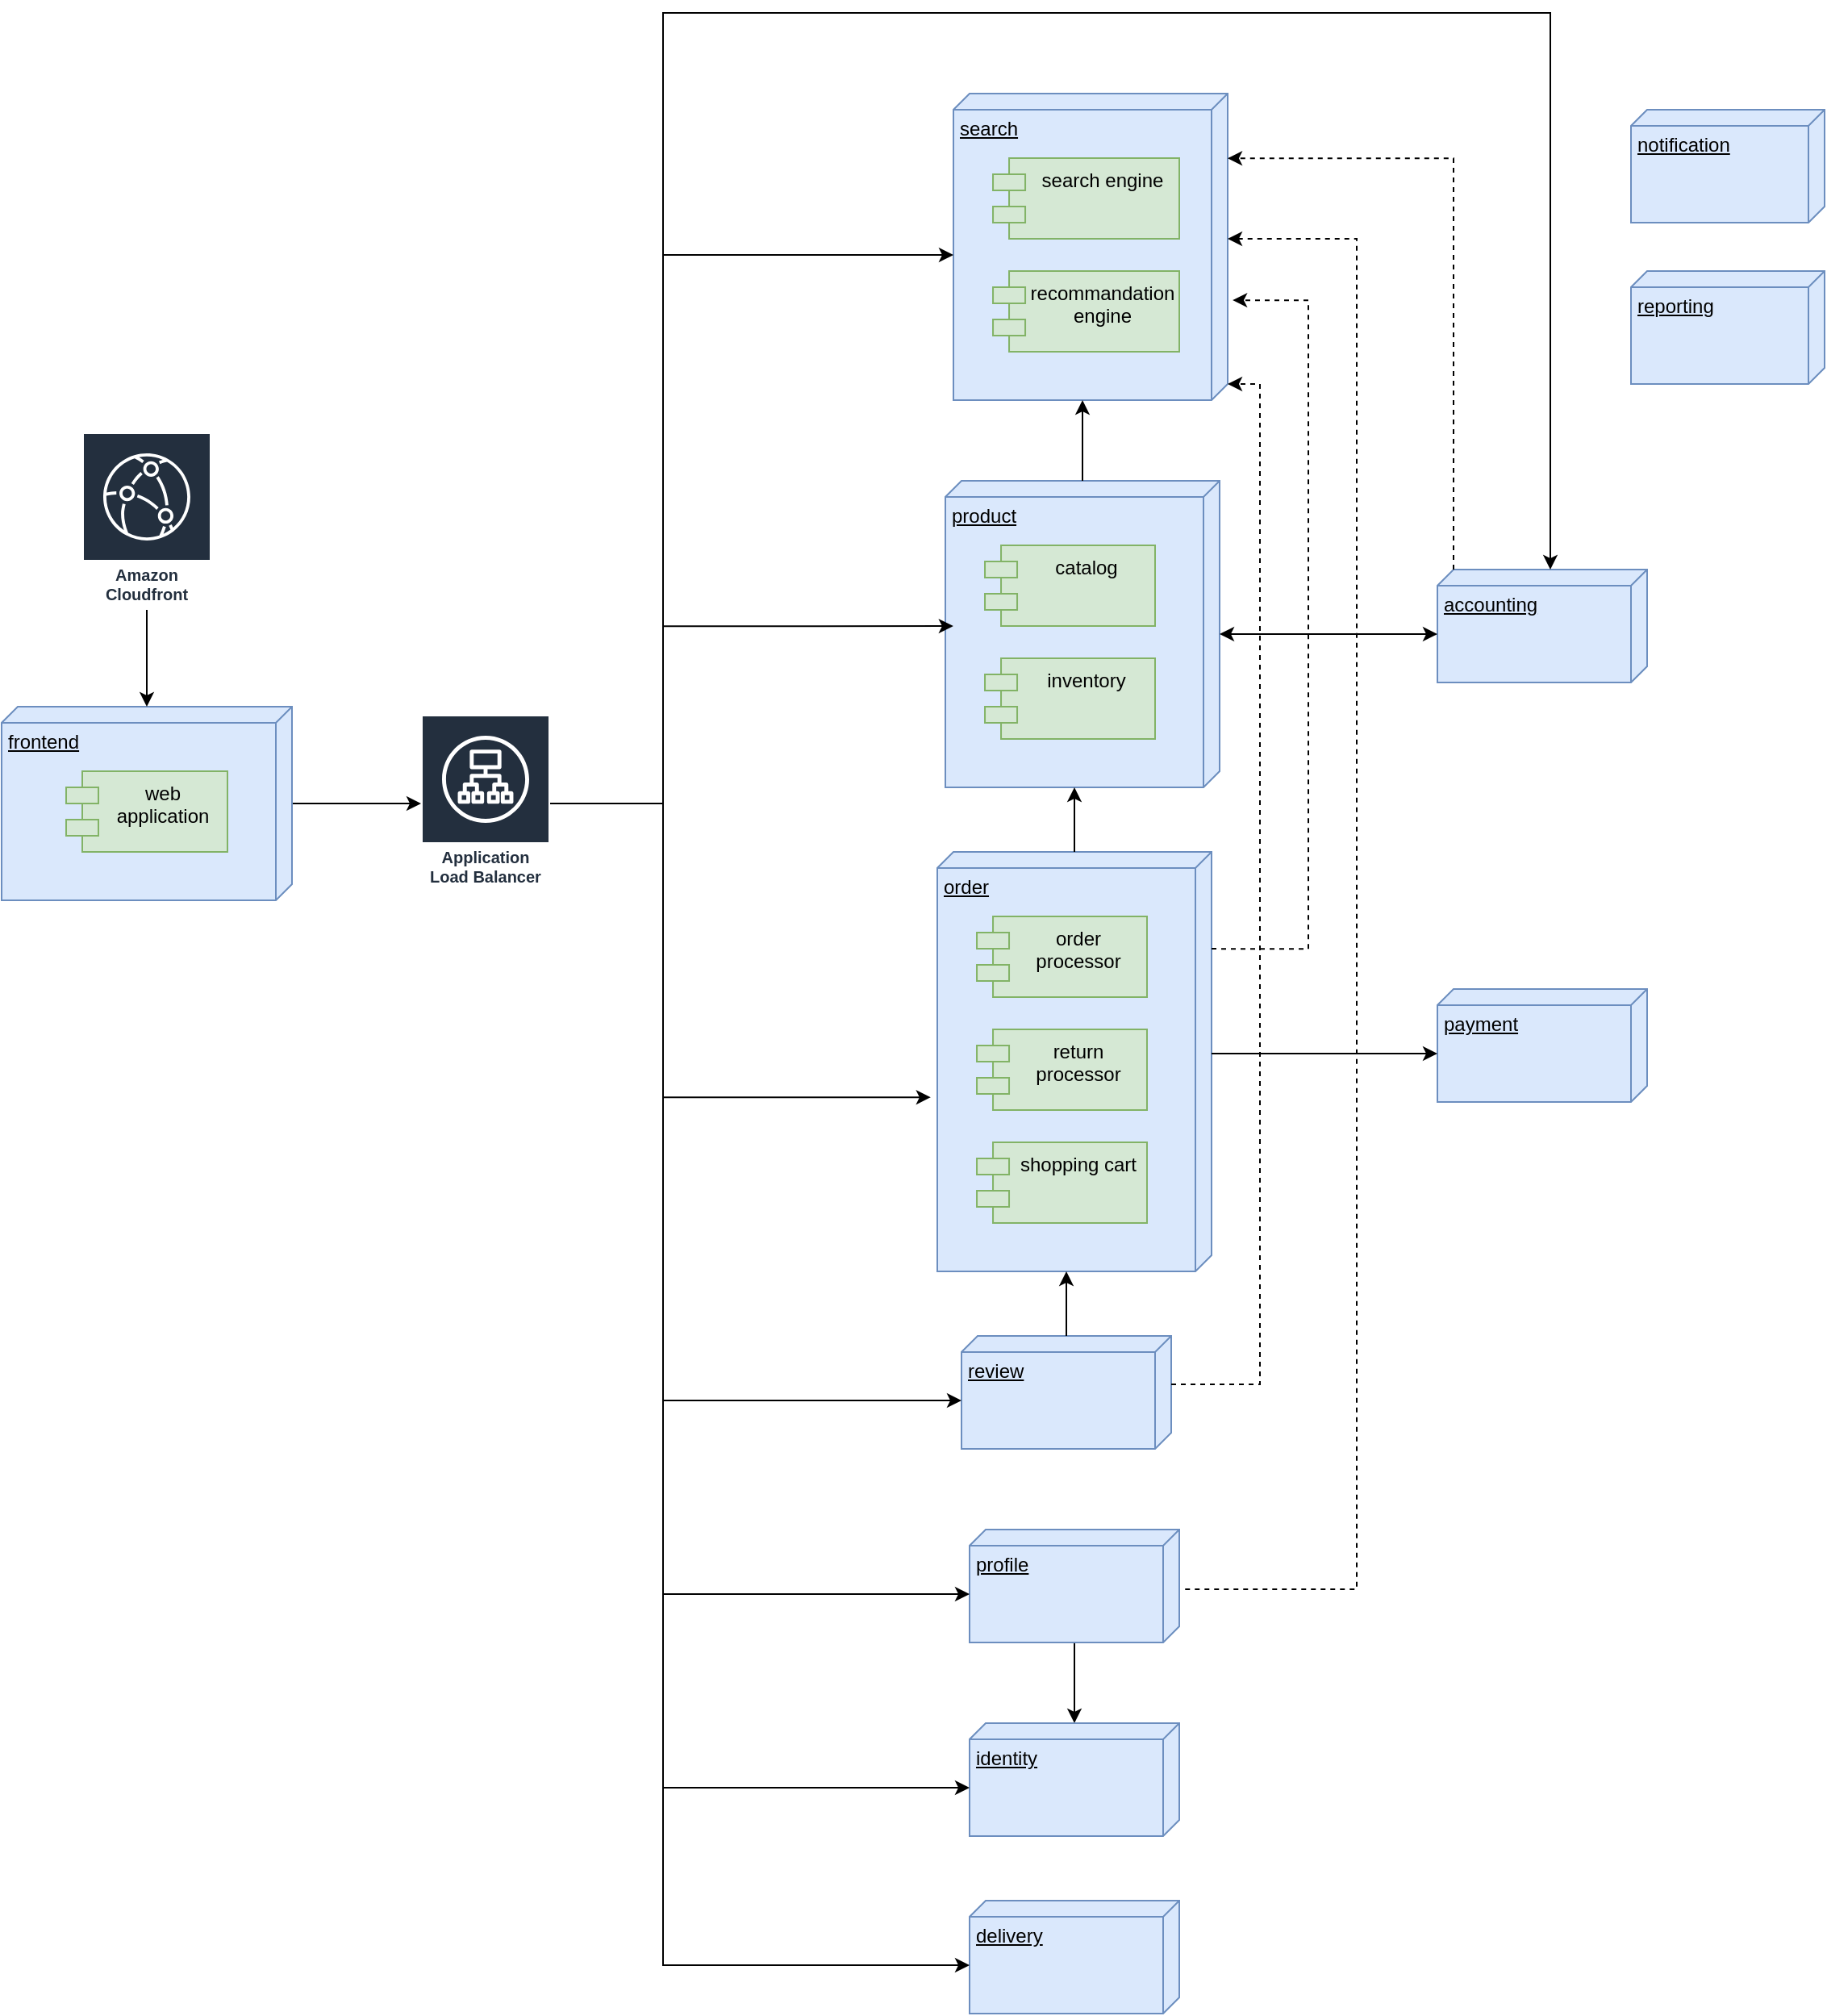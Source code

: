 <mxfile version="24.0.7" type="github">
  <diagram name="Page-1" id="W-foaCdrFvxLO5kR-0uf">
    <mxGraphModel dx="2261" dy="1865" grid="1" gridSize="10" guides="1" tooltips="1" connect="1" arrows="1" fold="1" page="1" pageScale="1" pageWidth="827" pageHeight="1169" math="0" shadow="0">
      <root>
        <mxCell id="0" />
        <mxCell id="1" parent="0" />
        <mxCell id="QyNCzcWUwKFA1obP33Jd-11" style="edgeStyle=orthogonalEdgeStyle;rounded=0;orthogonalLoop=1;jettySize=auto;html=1;" edge="1" parent="1" source="KcVx93U3S1TJVd0ysHXM-2" target="QyNCzcWUwKFA1obP33Jd-2">
          <mxGeometry relative="1" as="geometry" />
        </mxCell>
        <mxCell id="KcVx93U3S1TJVd0ysHXM-2" value="frontend" style="verticalAlign=top;align=left;spacingTop=8;spacingLeft=2;spacingRight=12;shape=cube;size=10;direction=south;fontStyle=4;html=1;whiteSpace=wrap;fillColor=#dae8fc;strokeColor=#6c8ebf;container=1;movable=1;resizable=1;rotatable=1;deletable=1;editable=1;locked=0;connectable=1;" parent="1" vertex="1">
          <mxGeometry x="-280" y="270" width="180" height="120" as="geometry" />
        </mxCell>
        <mxCell id="KcVx93U3S1TJVd0ysHXM-3" value="web application" style="shape=module;align=left;spacingLeft=20;align=center;verticalAlign=top;whiteSpace=wrap;html=1;container=0;fillColor=#d5e8d4;strokeColor=#82b366;" parent="KcVx93U3S1TJVd0ysHXM-2" vertex="1">
          <mxGeometry x="40" y="40" width="100" height="50" as="geometry" />
        </mxCell>
        <mxCell id="KcVx93U3S1TJVd0ysHXM-4" value="order" style="verticalAlign=top;align=left;spacingTop=8;spacingLeft=2;spacingRight=12;shape=cube;size=10;direction=south;fontStyle=4;html=1;whiteSpace=wrap;fillColor=#dae8fc;strokeColor=#6c8ebf;container=1;movable=1;resizable=1;rotatable=1;deletable=1;editable=1;locked=0;connectable=1;" parent="1" vertex="1">
          <mxGeometry x="300" y="360" width="170" height="260" as="geometry" />
        </mxCell>
        <mxCell id="KcVx93U3S1TJVd0ysHXM-6" value="order processor" style="shape=module;align=left;spacingLeft=20;align=center;verticalAlign=top;whiteSpace=wrap;html=1;container=0;fillColor=#d5e8d4;strokeColor=#82b366;movable=0;resizable=0;rotatable=0;deletable=0;editable=0;locked=1;connectable=0;" parent="KcVx93U3S1TJVd0ysHXM-4" vertex="1">
          <mxGeometry x="24.52" y="40" width="105.48" height="50" as="geometry" />
        </mxCell>
        <mxCell id="KcVx93U3S1TJVd0ysHXM-7" value="return processor" style="shape=module;align=left;spacingLeft=20;align=center;verticalAlign=top;whiteSpace=wrap;html=1;container=0;fillColor=#d5e8d4;strokeColor=#82b366;movable=0;resizable=0;rotatable=0;deletable=0;editable=0;locked=1;connectable=0;" parent="KcVx93U3S1TJVd0ysHXM-4" vertex="1">
          <mxGeometry x="24.52" y="110" width="105.48" height="50" as="geometry" />
        </mxCell>
        <mxCell id="KcVx93U3S1TJVd0ysHXM-16" value="shopping cart" style="shape=module;align=left;spacingLeft=20;align=center;verticalAlign=top;whiteSpace=wrap;html=1;container=0;fillColor=#d5e8d4;strokeColor=#82b366;movable=1;resizable=1;rotatable=1;deletable=1;editable=1;locked=0;connectable=1;" parent="KcVx93U3S1TJVd0ysHXM-4" vertex="1">
          <mxGeometry x="24.52" y="180" width="105.48" height="50" as="geometry" />
        </mxCell>
        <mxCell id="KcVx93U3S1TJVd0ysHXM-8" value="accounting" style="verticalAlign=top;align=left;spacingTop=8;spacingLeft=2;spacingRight=12;shape=cube;size=10;direction=south;fontStyle=4;html=1;whiteSpace=wrap;fillColor=#dae8fc;strokeColor=#6c8ebf;container=1;movable=1;resizable=1;rotatable=1;deletable=1;editable=1;locked=0;connectable=1;" parent="1" vertex="1">
          <mxGeometry x="610" y="185" width="130" height="70" as="geometry" />
        </mxCell>
        <mxCell id="KcVx93U3S1TJVd0ysHXM-10" value="payment" style="verticalAlign=top;align=left;spacingTop=8;spacingLeft=2;spacingRight=12;shape=cube;size=10;direction=south;fontStyle=4;html=1;whiteSpace=wrap;fillColor=#dae8fc;strokeColor=#6c8ebf;container=1;movable=1;resizable=1;rotatable=1;deletable=1;editable=1;locked=0;connectable=1;" parent="1" vertex="1">
          <mxGeometry x="610" y="445" width="130" height="70" as="geometry" />
        </mxCell>
        <mxCell id="KcVx93U3S1TJVd0ysHXM-11" value="notification" style="verticalAlign=top;align=left;spacingTop=8;spacingLeft=2;spacingRight=12;shape=cube;size=10;direction=south;fontStyle=4;html=1;whiteSpace=wrap;fillColor=#dae8fc;strokeColor=#6c8ebf;container=1;movable=1;resizable=1;rotatable=1;deletable=1;editable=1;locked=0;connectable=1;" parent="1" vertex="1">
          <mxGeometry x="730" y="-100" width="120" height="70" as="geometry" />
        </mxCell>
        <mxCell id="KcVx93U3S1TJVd0ysHXM-12" value="reporting" style="verticalAlign=top;align=left;spacingTop=8;spacingLeft=2;spacingRight=12;shape=cube;size=10;direction=south;fontStyle=4;html=1;whiteSpace=wrap;fillColor=#dae8fc;strokeColor=#6c8ebf;container=1;movable=1;resizable=1;rotatable=1;deletable=1;editable=1;locked=0;connectable=1;" parent="1" vertex="1">
          <mxGeometry x="730" width="120" height="70" as="geometry" />
        </mxCell>
        <mxCell id="KcVx93U3S1TJVd0ysHXM-13" value="product" style="verticalAlign=top;align=left;spacingTop=8;spacingLeft=2;spacingRight=12;shape=cube;size=10;direction=south;fontStyle=4;html=1;whiteSpace=wrap;fillColor=#dae8fc;strokeColor=#6c8ebf;container=1;movable=1;resizable=1;rotatable=1;deletable=1;editable=1;locked=0;connectable=1;" parent="1" vertex="1">
          <mxGeometry x="305" y="130" width="170" height="190" as="geometry" />
        </mxCell>
        <mxCell id="KcVx93U3S1TJVd0ysHXM-14" value="catalog" style="shape=module;align=left;spacingLeft=20;align=center;verticalAlign=top;whiteSpace=wrap;html=1;container=0;fillColor=#d5e8d4;strokeColor=#82b366;movable=0;resizable=0;rotatable=0;deletable=0;editable=0;locked=1;connectable=0;" parent="KcVx93U3S1TJVd0ysHXM-13" vertex="1">
          <mxGeometry x="24.52" y="40" width="105.48" height="50" as="geometry" />
        </mxCell>
        <mxCell id="KcVx93U3S1TJVd0ysHXM-15" value="inventory" style="shape=module;align=left;spacingLeft=20;align=center;verticalAlign=top;whiteSpace=wrap;html=1;container=0;fillColor=#d5e8d4;strokeColor=#82b366;movable=0;resizable=0;rotatable=0;deletable=0;editable=0;locked=1;connectable=0;" parent="KcVx93U3S1TJVd0ysHXM-13" vertex="1">
          <mxGeometry x="24.52" y="110" width="105.48" height="50" as="geometry" />
        </mxCell>
        <mxCell id="KcVx93U3S1TJVd0ysHXM-28" style="edgeStyle=orthogonalEdgeStyle;rounded=0;orthogonalLoop=1;jettySize=auto;html=1;" parent="1" source="KcVx93U3S1TJVd0ysHXM-17" target="KcVx93U3S1TJVd0ysHXM-18" edge="1">
          <mxGeometry relative="1" as="geometry" />
        </mxCell>
        <mxCell id="KcVx93U3S1TJVd0ysHXM-17" value="profile" style="verticalAlign=top;align=left;spacingTop=8;spacingLeft=2;spacingRight=12;shape=cube;size=10;direction=south;fontStyle=4;html=1;whiteSpace=wrap;fillColor=#dae8fc;strokeColor=#6c8ebf;container=1;movable=1;resizable=1;rotatable=1;deletable=1;editable=1;locked=0;connectable=1;" parent="1" vertex="1">
          <mxGeometry x="320" y="780" width="130" height="70" as="geometry" />
        </mxCell>
        <mxCell id="KcVx93U3S1TJVd0ysHXM-18" value="identity" style="verticalAlign=top;align=left;spacingTop=8;spacingLeft=2;spacingRight=12;shape=cube;size=10;direction=south;fontStyle=4;html=1;whiteSpace=wrap;fillColor=#dae8fc;strokeColor=#6c8ebf;container=1;movable=1;resizable=1;rotatable=1;deletable=1;editable=1;locked=0;connectable=1;" parent="1" vertex="1">
          <mxGeometry x="320" y="900" width="130" height="70" as="geometry" />
        </mxCell>
        <mxCell id="KcVx93U3S1TJVd0ysHXM-19" value="review" style="verticalAlign=top;align=left;spacingTop=8;spacingLeft=2;spacingRight=12;shape=cube;size=10;direction=south;fontStyle=4;html=1;whiteSpace=wrap;fillColor=#dae8fc;strokeColor=#6c8ebf;container=1;movable=1;resizable=1;rotatable=1;deletable=1;editable=1;locked=0;connectable=1;" parent="1" vertex="1">
          <mxGeometry x="315" y="660" width="130" height="70" as="geometry" />
        </mxCell>
        <mxCell id="KcVx93U3S1TJVd0ysHXM-20" value="search" style="verticalAlign=top;align=left;spacingTop=8;spacingLeft=2;spacingRight=12;shape=cube;size=10;direction=south;fontStyle=4;html=1;whiteSpace=wrap;fillColor=#dae8fc;strokeColor=#6c8ebf;container=1;movable=1;resizable=1;rotatable=1;deletable=1;editable=1;locked=0;connectable=1;" parent="1" vertex="1">
          <mxGeometry x="310" y="-110" width="170" height="190" as="geometry" />
        </mxCell>
        <mxCell id="KcVx93U3S1TJVd0ysHXM-21" value="search engine" style="shape=module;align=left;spacingLeft=20;align=center;verticalAlign=top;whiteSpace=wrap;html=1;container=0;fillColor=#d5e8d4;strokeColor=#82b366;movable=0;resizable=0;rotatable=0;deletable=0;editable=0;locked=1;connectable=0;" parent="KcVx93U3S1TJVd0ysHXM-20" vertex="1">
          <mxGeometry x="24.52" y="40" width="115.48" height="50" as="geometry" />
        </mxCell>
        <mxCell id="KcVx93U3S1TJVd0ysHXM-22" value="recommandation engine" style="shape=module;align=left;spacingLeft=20;align=center;verticalAlign=top;whiteSpace=wrap;html=1;container=0;fillColor=#d5e8d4;strokeColor=#82b366;movable=1;resizable=1;rotatable=1;deletable=1;editable=1;locked=0;connectable=1;" parent="KcVx93U3S1TJVd0ysHXM-20" vertex="1">
          <mxGeometry x="24.52" y="110" width="115.48" height="50" as="geometry" />
        </mxCell>
        <mxCell id="KcVx93U3S1TJVd0ysHXM-23" value="delivery" style="verticalAlign=top;align=left;spacingTop=8;spacingLeft=2;spacingRight=12;shape=cube;size=10;direction=south;fontStyle=4;html=1;whiteSpace=wrap;fillColor=#dae8fc;strokeColor=#6c8ebf;container=1;movable=1;resizable=1;rotatable=1;deletable=1;editable=1;locked=0;connectable=1;" parent="1" vertex="1">
          <mxGeometry x="320" y="1010" width="130" height="70" as="geometry" />
        </mxCell>
        <mxCell id="KcVx93U3S1TJVd0ysHXM-24" style="edgeStyle=orthogonalEdgeStyle;rounded=0;orthogonalLoop=1;jettySize=auto;html=1;exitX=0;exitY=0;exitDx=125;exitDy=0;exitPerimeter=0;entryX=0;entryY=0;entryDx=40;entryDy=130;entryPerimeter=0;" parent="1" source="KcVx93U3S1TJVd0ysHXM-4" target="KcVx93U3S1TJVd0ysHXM-10" edge="1">
          <mxGeometry relative="1" as="geometry" />
        </mxCell>
        <mxCell id="KcVx93U3S1TJVd0ysHXM-25" style="edgeStyle=orthogonalEdgeStyle;rounded=0;orthogonalLoop=1;jettySize=auto;html=1;entryX=0;entryY=0;entryDx=40;entryDy=130;entryPerimeter=0;startArrow=classic;startFill=1;" parent="1" source="KcVx93U3S1TJVd0ysHXM-13" target="KcVx93U3S1TJVd0ysHXM-8" edge="1">
          <mxGeometry relative="1" as="geometry" />
        </mxCell>
        <mxCell id="KcVx93U3S1TJVd0ysHXM-27" style="edgeStyle=orthogonalEdgeStyle;rounded=0;orthogonalLoop=1;jettySize=auto;html=1;exitX=0;exitY=0;exitDx=90;exitDy=0;exitPerimeter=0;entryX=0.529;entryY=-0.008;entryDx=0;entryDy=0;entryPerimeter=0;dashed=1;startArrow=classic;startFill=1;endArrow=none;endFill=0;" parent="1" source="KcVx93U3S1TJVd0ysHXM-20" target="KcVx93U3S1TJVd0ysHXM-17" edge="1">
          <mxGeometry relative="1" as="geometry">
            <Array as="points">
              <mxPoint x="560" y="-20" />
              <mxPoint x="560" y="817" />
            </Array>
          </mxGeometry>
        </mxCell>
        <mxCell id="KcVx93U3S1TJVd0ysHXM-34" style="edgeStyle=orthogonalEdgeStyle;rounded=0;orthogonalLoop=1;jettySize=auto;html=1;entryX=0;entryY=0;entryDx=40;entryDy=130;entryPerimeter=0;" parent="1" source="QyNCzcWUwKFA1obP33Jd-2" target="KcVx93U3S1TJVd0ysHXM-23" edge="1">
          <mxGeometry relative="1" as="geometry">
            <Array as="points">
              <mxPoint x="130" y="1050" />
            </Array>
          </mxGeometry>
        </mxCell>
        <mxCell id="KcVx93U3S1TJVd0ysHXM-36" style="edgeStyle=orthogonalEdgeStyle;rounded=0;orthogonalLoop=1;jettySize=auto;html=1;entryX=0;entryY=0;entryDx=190;entryDy=90;entryPerimeter=0;" parent="1" source="KcVx93U3S1TJVd0ysHXM-13" target="KcVx93U3S1TJVd0ysHXM-20" edge="1">
          <mxGeometry relative="1" as="geometry" />
        </mxCell>
        <mxCell id="KcVx93U3S1TJVd0ysHXM-37" style="edgeStyle=orthogonalEdgeStyle;rounded=0;orthogonalLoop=1;jettySize=auto;html=1;entryX=0;entryY=0;entryDx=0;entryDy=60;entryPerimeter=0;" parent="1" source="QyNCzcWUwKFA1obP33Jd-2" target="KcVx93U3S1TJVd0ysHXM-8" edge="1">
          <mxGeometry relative="1" as="geometry">
            <Array as="points">
              <mxPoint x="130" y="330" />
              <mxPoint x="130" y="-160" />
              <mxPoint x="680" y="-160" />
            </Array>
          </mxGeometry>
        </mxCell>
        <mxCell id="KcVx93U3S1TJVd0ysHXM-39" style="edgeStyle=orthogonalEdgeStyle;rounded=0;orthogonalLoop=1;jettySize=auto;html=1;exitX=0;exitY=0;exitDx=0;exitDy=120;exitPerimeter=0;entryX=0.211;entryY=0;entryDx=0;entryDy=0;entryPerimeter=0;dashed=1;" parent="1" source="KcVx93U3S1TJVd0ysHXM-8" target="KcVx93U3S1TJVd0ysHXM-20" edge="1">
          <mxGeometry relative="1" as="geometry" />
        </mxCell>
        <mxCell id="KcVx93U3S1TJVd0ysHXM-40" style="edgeStyle=orthogonalEdgeStyle;rounded=0;orthogonalLoop=1;jettySize=auto;html=1;exitX=0;exitY=0;exitDx=30;exitDy=0;exitPerimeter=0;entryX=0;entryY=0;entryDx=180;entryDy=0;entryPerimeter=0;dashed=1;" parent="1" source="KcVx93U3S1TJVd0ysHXM-19" target="KcVx93U3S1TJVd0ysHXM-20" edge="1">
          <mxGeometry relative="1" as="geometry" />
        </mxCell>
        <mxCell id="KcVx93U3S1TJVd0ysHXM-41" style="edgeStyle=orthogonalEdgeStyle;rounded=0;orthogonalLoop=1;jettySize=auto;html=1;entryX=0;entryY=0;entryDx=260;entryDy=90;entryPerimeter=0;" parent="1" source="KcVx93U3S1TJVd0ysHXM-19" target="KcVx93U3S1TJVd0ysHXM-4" edge="1">
          <mxGeometry relative="1" as="geometry" />
        </mxCell>
        <mxCell id="KcVx93U3S1TJVd0ysHXM-42" style="edgeStyle=orthogonalEdgeStyle;rounded=0;orthogonalLoop=1;jettySize=auto;html=1;entryX=0;entryY=0;entryDx=190;entryDy=90;entryPerimeter=0;" parent="1" source="KcVx93U3S1TJVd0ysHXM-4" target="KcVx93U3S1TJVd0ysHXM-13" edge="1">
          <mxGeometry relative="1" as="geometry" />
        </mxCell>
        <mxCell id="QyNCzcWUwKFA1obP33Jd-1" style="edgeStyle=orthogonalEdgeStyle;rounded=0;orthogonalLoop=1;jettySize=auto;html=1;exitX=0.231;exitY=0;exitDx=0;exitDy=0;exitPerimeter=0;entryX=0.674;entryY=-0.018;entryDx=0;entryDy=0;entryPerimeter=0;dashed=1;" edge="1" parent="1" source="KcVx93U3S1TJVd0ysHXM-4" target="KcVx93U3S1TJVd0ysHXM-20">
          <mxGeometry relative="1" as="geometry">
            <Array as="points">
              <mxPoint x="530" y="420" />
              <mxPoint x="530" y="18" />
            </Array>
          </mxGeometry>
        </mxCell>
        <mxCell id="QyNCzcWUwKFA1obP33Jd-2" value="Application Load Balancer" style="sketch=0;outlineConnect=0;fontColor=#232F3E;gradientColor=none;strokeColor=#ffffff;fillColor=#232F3E;dashed=0;verticalLabelPosition=middle;verticalAlign=bottom;align=center;html=1;whiteSpace=wrap;fontSize=10;fontStyle=1;spacing=3;shape=mxgraph.aws4.productIcon;prIcon=mxgraph.aws4.application_load_balancer;" vertex="1" parent="1">
          <mxGeometry x="-20" y="275" width="80" height="110" as="geometry" />
        </mxCell>
        <mxCell id="QyNCzcWUwKFA1obP33Jd-5" style="edgeStyle=orthogonalEdgeStyle;rounded=0;orthogonalLoop=1;jettySize=auto;html=1;entryX=0;entryY=0;entryDx=100;entryDy=170;entryPerimeter=0;" edge="1" parent="1" source="QyNCzcWUwKFA1obP33Jd-2" target="KcVx93U3S1TJVd0ysHXM-20">
          <mxGeometry relative="1" as="geometry">
            <Array as="points">
              <mxPoint x="130" y="330" />
              <mxPoint x="130" y="-10" />
            </Array>
          </mxGeometry>
        </mxCell>
        <mxCell id="QyNCzcWUwKFA1obP33Jd-6" style="edgeStyle=orthogonalEdgeStyle;rounded=0;orthogonalLoop=1;jettySize=auto;html=1;entryX=0;entryY=0;entryDx=40;entryDy=130;entryPerimeter=0;" edge="1" parent="1" source="QyNCzcWUwKFA1obP33Jd-2" target="KcVx93U3S1TJVd0ysHXM-18">
          <mxGeometry relative="1" as="geometry">
            <Array as="points">
              <mxPoint x="130" y="330" />
              <mxPoint x="130" y="940" />
            </Array>
          </mxGeometry>
        </mxCell>
        <mxCell id="QyNCzcWUwKFA1obP33Jd-7" style="edgeStyle=orthogonalEdgeStyle;rounded=0;orthogonalLoop=1;jettySize=auto;html=1;entryX=0;entryY=0;entryDx=40;entryDy=130;entryPerimeter=0;" edge="1" parent="1" source="QyNCzcWUwKFA1obP33Jd-2" target="KcVx93U3S1TJVd0ysHXM-17">
          <mxGeometry relative="1" as="geometry">
            <Array as="points">
              <mxPoint x="130" y="330" />
              <mxPoint x="130" y="820" />
            </Array>
          </mxGeometry>
        </mxCell>
        <mxCell id="QyNCzcWUwKFA1obP33Jd-8" style="edgeStyle=orthogonalEdgeStyle;rounded=0;orthogonalLoop=1;jettySize=auto;html=1;entryX=0;entryY=0;entryDx=40;entryDy=130;entryPerimeter=0;" edge="1" parent="1" source="QyNCzcWUwKFA1obP33Jd-2" target="KcVx93U3S1TJVd0ysHXM-19">
          <mxGeometry relative="1" as="geometry">
            <Array as="points">
              <mxPoint x="130" y="330" />
              <mxPoint x="130" y="700" />
            </Array>
          </mxGeometry>
        </mxCell>
        <mxCell id="QyNCzcWUwKFA1obP33Jd-9" style="edgeStyle=orthogonalEdgeStyle;rounded=0;orthogonalLoop=1;jettySize=auto;html=1;entryX=0.585;entryY=1.024;entryDx=0;entryDy=0;entryPerimeter=0;" edge="1" parent="1" source="QyNCzcWUwKFA1obP33Jd-2" target="KcVx93U3S1TJVd0ysHXM-4">
          <mxGeometry relative="1" as="geometry">
            <Array as="points">
              <mxPoint x="130" y="330" />
              <mxPoint x="130" y="512" />
            </Array>
          </mxGeometry>
        </mxCell>
        <mxCell id="QyNCzcWUwKFA1obP33Jd-10" style="edgeStyle=orthogonalEdgeStyle;rounded=0;orthogonalLoop=1;jettySize=auto;html=1;entryX=0.474;entryY=0.971;entryDx=0;entryDy=0;entryPerimeter=0;" edge="1" parent="1" source="QyNCzcWUwKFA1obP33Jd-2" target="KcVx93U3S1TJVd0ysHXM-13">
          <mxGeometry relative="1" as="geometry">
            <Array as="points">
              <mxPoint x="130" y="330" />
              <mxPoint x="130" y="220" />
            </Array>
          </mxGeometry>
        </mxCell>
        <mxCell id="QyNCzcWUwKFA1obP33Jd-13" style="edgeStyle=orthogonalEdgeStyle;rounded=0;orthogonalLoop=1;jettySize=auto;html=1;" edge="1" parent="1" source="QyNCzcWUwKFA1obP33Jd-12" target="KcVx93U3S1TJVd0ysHXM-2">
          <mxGeometry relative="1" as="geometry" />
        </mxCell>
        <mxCell id="QyNCzcWUwKFA1obP33Jd-12" value="Amazon Cloudfront" style="sketch=0;outlineConnect=0;fontColor=#232F3E;gradientColor=none;strokeColor=#ffffff;fillColor=#232F3E;dashed=0;verticalLabelPosition=middle;verticalAlign=bottom;align=center;html=1;whiteSpace=wrap;fontSize=10;fontStyle=1;spacing=3;shape=mxgraph.aws4.productIcon;prIcon=mxgraph.aws4.cloudfront;" vertex="1" parent="1">
          <mxGeometry x="-230" y="100" width="80" height="110" as="geometry" />
        </mxCell>
      </root>
    </mxGraphModel>
  </diagram>
</mxfile>
